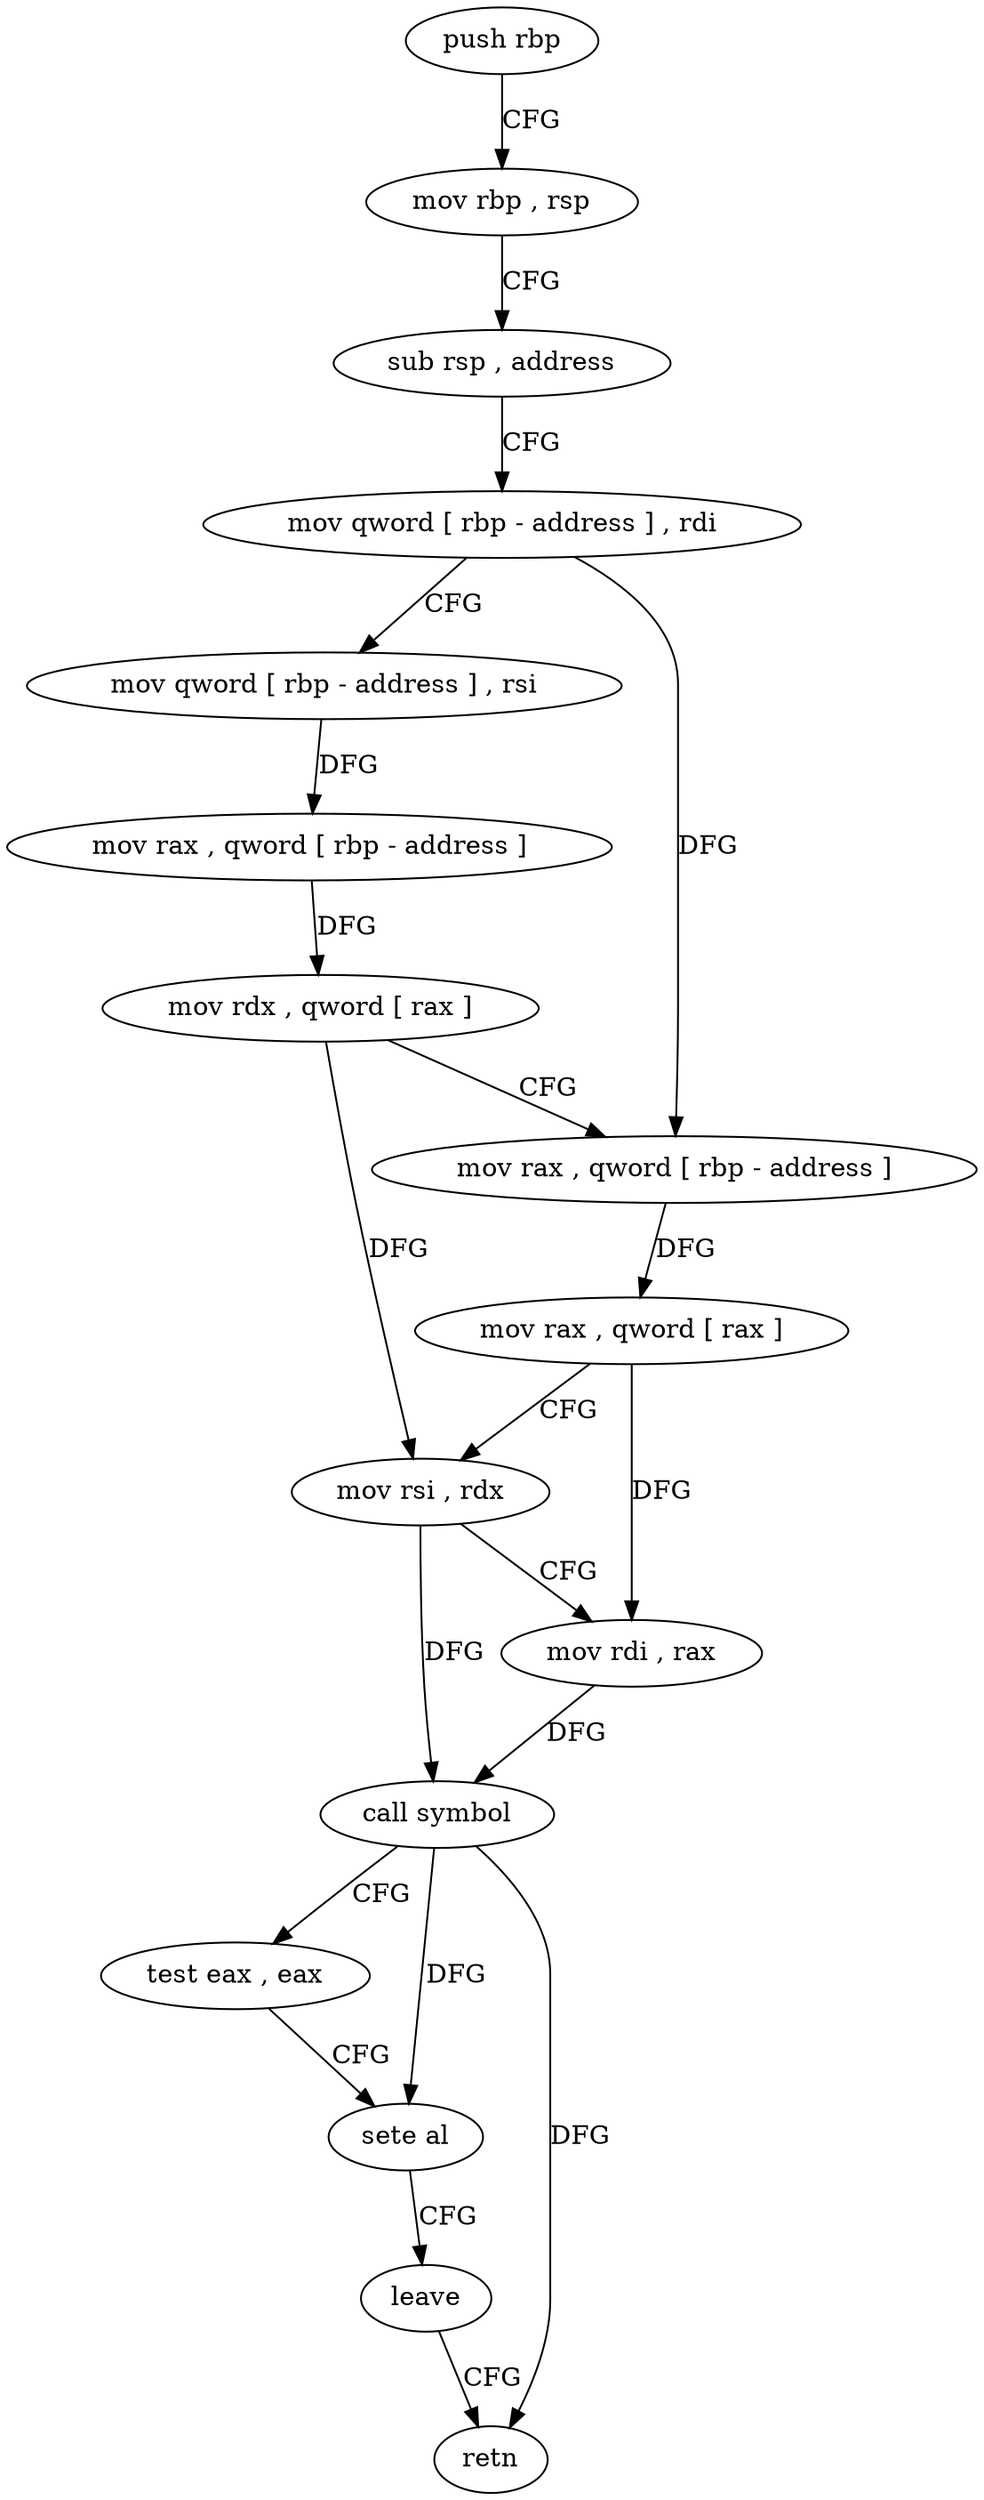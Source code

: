 digraph "func" {
"88714" [label = "push rbp" ]
"88715" [label = "mov rbp , rsp" ]
"88718" [label = "sub rsp , address" ]
"88722" [label = "mov qword [ rbp - address ] , rdi" ]
"88726" [label = "mov qword [ rbp - address ] , rsi" ]
"88730" [label = "mov rax , qword [ rbp - address ]" ]
"88734" [label = "mov rdx , qword [ rax ]" ]
"88737" [label = "mov rax , qword [ rbp - address ]" ]
"88741" [label = "mov rax , qword [ rax ]" ]
"88744" [label = "mov rsi , rdx" ]
"88747" [label = "mov rdi , rax" ]
"88750" [label = "call symbol" ]
"88755" [label = "test eax , eax" ]
"88757" [label = "sete al" ]
"88760" [label = "leave" ]
"88761" [label = "retn" ]
"88714" -> "88715" [ label = "CFG" ]
"88715" -> "88718" [ label = "CFG" ]
"88718" -> "88722" [ label = "CFG" ]
"88722" -> "88726" [ label = "CFG" ]
"88722" -> "88737" [ label = "DFG" ]
"88726" -> "88730" [ label = "DFG" ]
"88730" -> "88734" [ label = "DFG" ]
"88734" -> "88737" [ label = "CFG" ]
"88734" -> "88744" [ label = "DFG" ]
"88737" -> "88741" [ label = "DFG" ]
"88741" -> "88744" [ label = "CFG" ]
"88741" -> "88747" [ label = "DFG" ]
"88744" -> "88747" [ label = "CFG" ]
"88744" -> "88750" [ label = "DFG" ]
"88747" -> "88750" [ label = "DFG" ]
"88750" -> "88755" [ label = "CFG" ]
"88750" -> "88757" [ label = "DFG" ]
"88750" -> "88761" [ label = "DFG" ]
"88755" -> "88757" [ label = "CFG" ]
"88757" -> "88760" [ label = "CFG" ]
"88760" -> "88761" [ label = "CFG" ]
}
